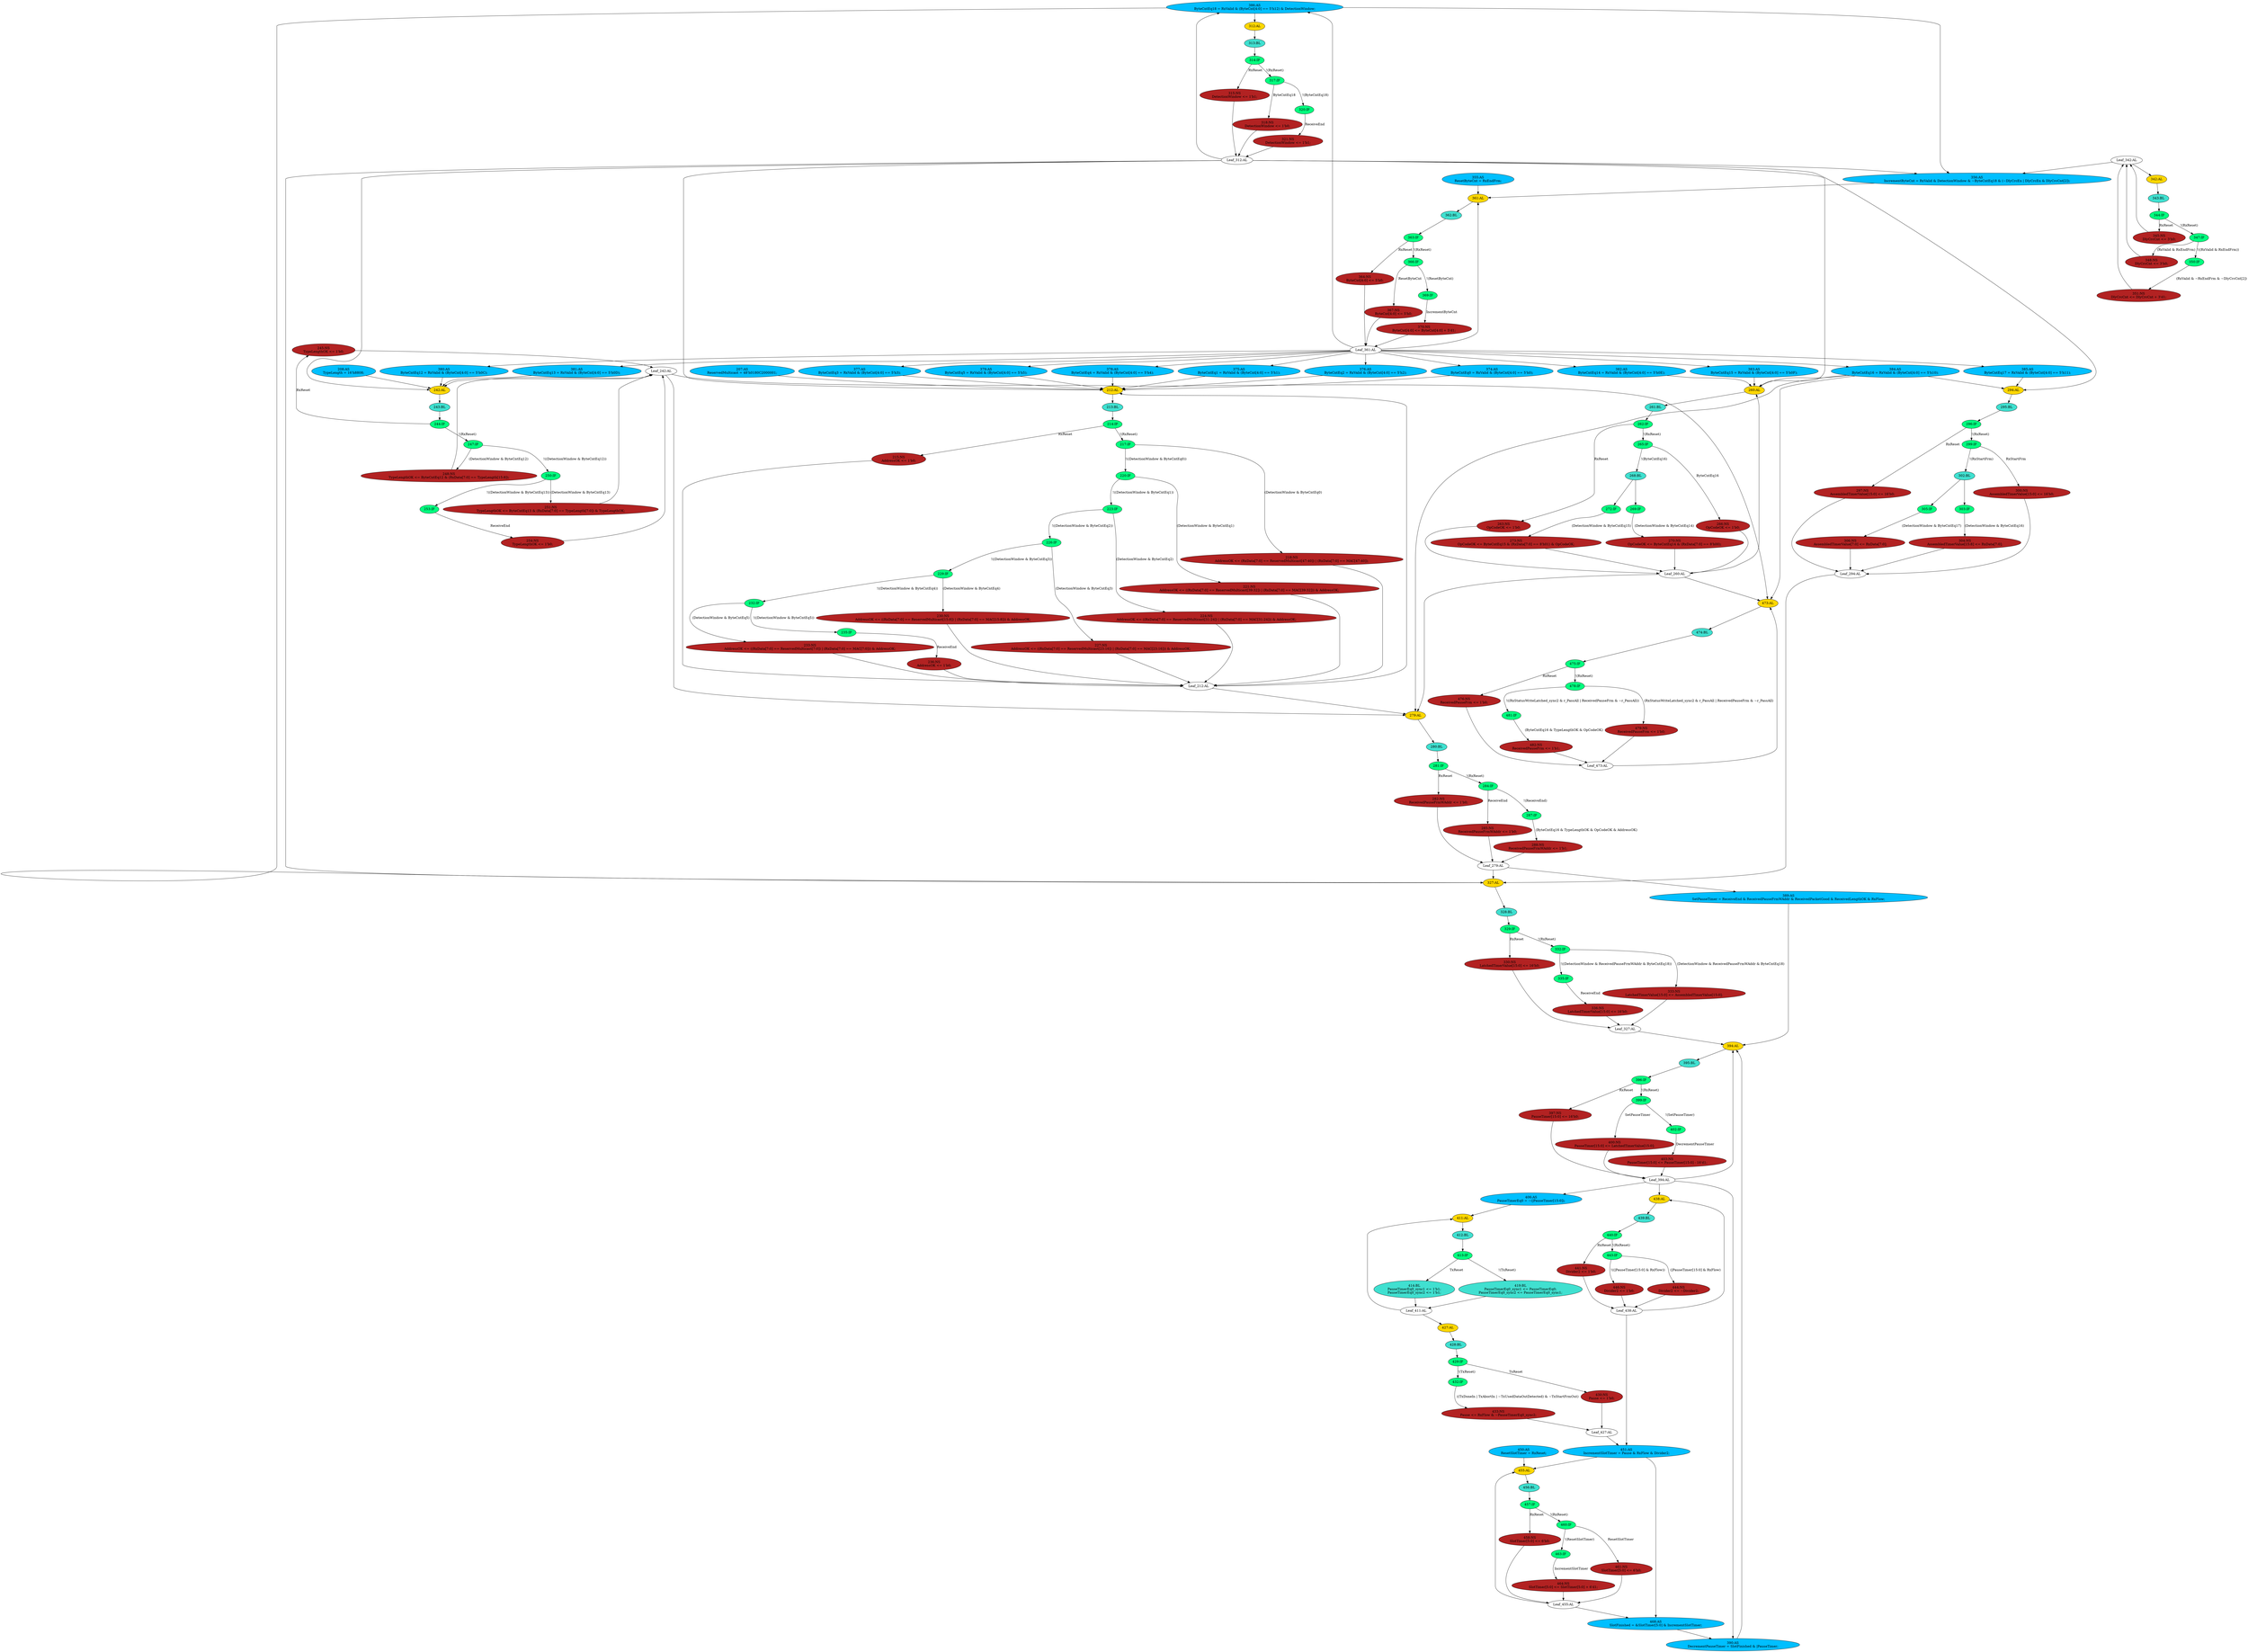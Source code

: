 strict digraph "compose( ,  )" {
	node [label="\N"];
	"245:NS"	 [ast="<pyverilog.vparser.ast.NonblockingSubstitution object at 0x7f2b849a4f50>",
		fillcolor=firebrick,
		label="245:NS
TypeLengthOK <= 1'b0;",
		statements="[<pyverilog.vparser.ast.NonblockingSubstitution object at 0x7f2b849a4f50>]",
		style=filled,
		typ=NonblockingSubstitution];
	"Leaf_242:AL"	 [def_var="['TypeLengthOK']",
		label="Leaf_242:AL"];
	"245:NS" -> "Leaf_242:AL"	 [cond="[]",
		lineno=None];
	"402:IF"	 [ast="<pyverilog.vparser.ast.IfStatement object at 0x7f2b84890c90>",
		fillcolor=springgreen,
		label="402:IF",
		statements="[]",
		style=filled,
		typ=IfStatement];
	"403:NS"	 [ast="<pyverilog.vparser.ast.NonblockingSubstitution object at 0x7f2b84890e50>",
		fillcolor=firebrick,
		label="403:NS
PauseTimer[15:0] <= PauseTimer[15:0] - 16'd1;",
		statements="[<pyverilog.vparser.ast.NonblockingSubstitution object at 0x7f2b84890e50>]",
		style=filled,
		typ=NonblockingSubstitution];
	"402:IF" -> "403:NS"	 [cond="['DecrementPauseTimer']",
		label=DecrementPauseTimer,
		lineno=402];
	"335:IF"	 [ast="<pyverilog.vparser.ast.IfStatement object at 0x7f2b84572590>",
		fillcolor=springgreen,
		label="335:IF",
		statements="[]",
		style=filled,
		typ=IfStatement];
	"336:NS"	 [ast="<pyverilog.vparser.ast.NonblockingSubstitution object at 0x7f2b84572610>",
		fillcolor=firebrick,
		label="336:NS
LatchedTimerValue[15:0] <= 16'h0;",
		statements="[<pyverilog.vparser.ast.NonblockingSubstitution object at 0x7f2b84572610>]",
		style=filled,
		typ=NonblockingSubstitution];
	"335:IF" -> "336:NS"	 [cond="['ReceiveEnd']",
		label=ReceiveEnd,
		lineno=335];
	"287:IF"	 [ast="<pyverilog.vparser.ast.IfStatement object at 0x7f2b8456ef50>",
		fillcolor=springgreen,
		label="287:IF",
		statements="[]",
		style=filled,
		typ=IfStatement];
	"288:NS"	 [ast="<pyverilog.vparser.ast.NonblockingSubstitution object at 0x7f2b84571090>",
		fillcolor=firebrick,
		label="288:NS
ReceivedPauseFrmWAddr <= 1'b1;",
		statements="[<pyverilog.vparser.ast.NonblockingSubstitution object at 0x7f2b84571090>]",
		style=filled,
		typ=NonblockingSubstitution];
	"287:IF" -> "288:NS"	 [cond="['ByteCntEq16', 'TypeLengthOK', 'OpCodeOK', 'AddressOK']",
		label="(ByteCntEq16 & TypeLengthOK & OpCodeOK & AddressOK)",
		lineno=287];
	"399:IF"	 [ast="<pyverilog.vparser.ast.IfStatement object at 0x7f2b84890990>",
		fillcolor=springgreen,
		label="399:IF",
		statements="[]",
		style=filled,
		typ=IfStatement];
	"399:IF" -> "402:IF"	 [cond="['SetPauseTimer']",
		label="!(SetPauseTimer)",
		lineno=399];
	"400:NS"	 [ast="<pyverilog.vparser.ast.NonblockingSubstitution object at 0x7f2b84890950>",
		fillcolor=firebrick,
		label="400:NS
PauseTimer[15:0] <= LatchedTimerValue[15:0];",
		statements="[<pyverilog.vparser.ast.NonblockingSubstitution object at 0x7f2b84890950>]",
		style=filled,
		typ=NonblockingSubstitution];
	"399:IF" -> "400:NS"	 [cond="['SetPauseTimer']",
		label=SetPauseTimer,
		lineno=399];
	"458:NS"	 [ast="<pyverilog.vparser.ast.NonblockingSubstitution object at 0x7f2b848823d0>",
		fillcolor=firebrick,
		label="458:NS
SlotTimer[5:0] <= 6'h0;",
		statements="[<pyverilog.vparser.ast.NonblockingSubstitution object at 0x7f2b848823d0>]",
		style=filled,
		typ=NonblockingSubstitution];
	"Leaf_455:AL"	 [def_var="['SlotTimer']",
		label="Leaf_455:AL"];
	"458:NS" -> "Leaf_455:AL"	 [cond="[]",
		lineno=None];
	"451:AS"	 [ast="<pyverilog.vparser.ast.Assign object at 0x7f2b8488ee50>",
		def_var="['IncrementSlotTimer']",
		fillcolor=deepskyblue,
		label="451:AS
IncrementSlotTimer = Pause & RxFlow & Divider2;",
		statements="[]",
		style=filled,
		typ=Assign,
		use_var="['Pause', 'RxFlow', 'Divider2']"];
	"455:AL"	 [ast="<pyverilog.vparser.ast.Always object at 0x7f2b84882190>",
		clk_sens=True,
		fillcolor=gold,
		label="455:AL",
		sens="['MRxClk', 'RxReset']",
		statements="[]",
		style=filled,
		typ=Always,
		use_var="['RxReset', 'IncrementSlotTimer', 'SlotTimer', 'ResetSlotTimer']"];
	"451:AS" -> "455:AL";
	"468:AS"	 [ast="<pyverilog.vparser.ast.Assign object at 0x7f2b84882c50>",
		def_var="['SlotFinished']",
		fillcolor=deepskyblue,
		label="468:AS
SlotFinished = &SlotTimer[5:0] & IncrementSlotTimer;",
		statements="[]",
		style=filled,
		typ=Assign,
		use_var="['SlotTimer', 'IncrementSlotTimer']"];
	"451:AS" -> "468:AS";
	"432:IF"	 [ast="<pyverilog.vparser.ast.IfStatement object at 0x7f2b8488e0d0>",
		fillcolor=springgreen,
		label="432:IF",
		statements="[]",
		style=filled,
		typ=IfStatement];
	"433:NS"	 [ast="<pyverilog.vparser.ast.NonblockingSubstitution object at 0x7f2b8488e350>",
		fillcolor=firebrick,
		label="433:NS
Pause <= RxFlow & ~PauseTimerEq0_sync2;",
		statements="[<pyverilog.vparser.ast.NonblockingSubstitution object at 0x7f2b8488e350>]",
		style=filled,
		typ=NonblockingSubstitution];
	"432:IF" -> "433:NS"	 [cond="['TxDoneIn', 'TxAbortIn', 'TxUsedDataOutDetected', 'TxStartFrmOut']",
		label="((TxDoneIn | TxAbortIn | ~TxUsedDataOutDetected) & ~TxStartFrmOut)",
		lineno=432];
	"374:AS"	 [ast="<pyverilog.vparser.ast.Assign object at 0x7f2b8458d410>",
		def_var="['ByteCntEq0']",
		fillcolor=deepskyblue,
		label="374:AS
ByteCntEq0 = RxValid & (ByteCnt[4:0] == 5'h0);",
		statements="[]",
		style=filled,
		typ=Assign,
		use_var="['RxValid', 'ByteCnt']"];
	"212:AL"	 [ast="<pyverilog.vparser.ast.Always object at 0x7f2b845c72d0>",
		clk_sens=True,
		fillcolor=gold,
		label="212:AL",
		sens="['MRxClk', 'RxReset']",
		statements="[]",
		style=filled,
		typ=Always,
		use_var="['ReservedMulticast', 'ReceiveEnd', 'RxData', 'MAC', 'RxReset', 'ByteCntEq3', 'ByteCntEq5', 'ByteCntEq4', 'ByteCntEq2', 'ByteCntEq1', '\
ByteCntEq0', 'DetectionWindow', 'AddressOK']"];
	"374:AS" -> "212:AL";
	"456:BL"	 [ast="<pyverilog.vparser.ast.Block object at 0x7f2b848821d0>",
		fillcolor=turquoise,
		label="456:BL",
		statements="[]",
		style=filled,
		typ=Block];
	"455:AL" -> "456:BL"	 [cond="[]",
		lineno=None];
	"285:NS"	 [ast="<pyverilog.vparser.ast.NonblockingSubstitution object at 0x7f2b8456ebd0>",
		fillcolor=firebrick,
		label="285:NS
ReceivedPauseFrmWAddr <= 1'b0;",
		statements="[<pyverilog.vparser.ast.NonblockingSubstitution object at 0x7f2b8456ebd0>]",
		style=filled,
		typ=NonblockingSubstitution];
	"Leaf_279:AL"	 [def_var="['ReceivedPauseFrmWAddr']",
		label="Leaf_279:AL"];
	"285:NS" -> "Leaf_279:AL"	 [cond="[]",
		lineno=None];
	"439:BL"	 [ast="<pyverilog.vparser.ast.Block object at 0x7f2b8488e510>",
		fillcolor=turquoise,
		label="439:BL",
		statements="[]",
		style=filled,
		typ=Block];
	"440:IF"	 [ast="<pyverilog.vparser.ast.IfStatement object at 0x7f2b8488e690>",
		fillcolor=springgreen,
		label="440:IF",
		statements="[]",
		style=filled,
		typ=IfStatement];
	"439:BL" -> "440:IF"	 [cond="[]",
		lineno=None];
	"Leaf_361:AL"	 [def_var="['ByteCnt']",
		label="Leaf_361:AL"];
	"Leaf_361:AL" -> "374:AS";
	"379:AS"	 [ast="<pyverilog.vparser.ast.Assign object at 0x7f2b84874350>",
		def_var="['ByteCntEq5']",
		fillcolor=deepskyblue,
		label="379:AS
ByteCntEq5 = RxValid & (ByteCnt[4:0] == 5'h5);",
		statements="[]",
		style=filled,
		typ=Assign,
		use_var="['RxValid', 'ByteCnt']"];
	"Leaf_361:AL" -> "379:AS";
	"386:AS"	 [ast="<pyverilog.vparser.ast.Assign object at 0x7f2b84886890>",
		def_var="['ByteCntEq18']",
		fillcolor=deepskyblue,
		label="386:AS
ByteCntEq18 = RxValid & (ByteCnt[4:0] == 5'h12) & DetectionWindow;",
		statements="[]",
		style=filled,
		typ=Assign,
		use_var="['RxValid', 'ByteCnt', 'DetectionWindow']"];
	"Leaf_361:AL" -> "386:AS";
	"378:AS"	 [ast="<pyverilog.vparser.ast.Assign object at 0x7f2b84874050>",
		def_var="['ByteCntEq4']",
		fillcolor=deepskyblue,
		label="378:AS
ByteCntEq4 = RxValid & (ByteCnt[4:0] == 5'h4);",
		statements="[]",
		style=filled,
		typ=Assign,
		use_var="['RxValid', 'ByteCnt']"];
	"Leaf_361:AL" -> "378:AS";
	"385:AS"	 [ast="<pyverilog.vparser.ast.Assign object at 0x7f2b84886590>",
		def_var="['ByteCntEq17']",
		fillcolor=deepskyblue,
		label="385:AS
ByteCntEq17 = RxValid & (ByteCnt[4:0] == 5'h11);",
		statements="[]",
		style=filled,
		typ=Assign,
		use_var="['RxValid', 'ByteCnt']"];
	"Leaf_361:AL" -> "385:AS";
	"380:AS"	 [ast="<pyverilog.vparser.ast.Assign object at 0x7f2b84874650>",
		def_var="['ByteCntEq12']",
		fillcolor=deepskyblue,
		label="380:AS
ByteCntEq12 = RxValid & (ByteCnt[4:0] == 5'h0C);",
		statements="[]",
		style=filled,
		typ=Assign,
		use_var="['RxValid', 'ByteCnt']"];
	"Leaf_361:AL" -> "380:AS";
	"375:AS"	 [ast="<pyverilog.vparser.ast.Assign object at 0x7f2b8458d710>",
		def_var="['ByteCntEq1']",
		fillcolor=deepskyblue,
		label="375:AS
ByteCntEq1 = RxValid & (ByteCnt[4:0] == 5'h1);",
		statements="[]",
		style=filled,
		typ=Assign,
		use_var="['RxValid', 'ByteCnt']"];
	"Leaf_361:AL" -> "375:AS";
	"381:AS"	 [ast="<pyverilog.vparser.ast.Assign object at 0x7f2b84874950>",
		def_var="['ByteCntEq13']",
		fillcolor=deepskyblue,
		label="381:AS
ByteCntEq13 = RxValid & (ByteCnt[4:0] == 5'h0D);",
		statements="[]",
		style=filled,
		typ=Assign,
		use_var="['RxValid', 'ByteCnt']"];
	"Leaf_361:AL" -> "381:AS";
	"376:AS"	 [ast="<pyverilog.vparser.ast.Assign object at 0x7f2b8458da10>",
		def_var="['ByteCntEq2']",
		fillcolor=deepskyblue,
		label="376:AS
ByteCntEq2 = RxValid & (ByteCnt[4:0] == 5'h2);",
		statements="[]",
		style=filled,
		typ=Assign,
		use_var="['RxValid', 'ByteCnt']"];
	"Leaf_361:AL" -> "376:AS";
	"382:AS"	 [ast="<pyverilog.vparser.ast.Assign object at 0x7f2b84874c50>",
		def_var="['ByteCntEq14']",
		fillcolor=deepskyblue,
		label="382:AS
ByteCntEq14 = RxValid & (ByteCnt[4:0] == 5'h0E);",
		statements="[]",
		style=filled,
		typ=Assign,
		use_var="['RxValid', 'ByteCnt']"];
	"Leaf_361:AL" -> "382:AS";
	"384:AS"	 [ast="<pyverilog.vparser.ast.Assign object at 0x7f2b84886290>",
		def_var="['ByteCntEq16']",
		fillcolor=deepskyblue,
		label="384:AS
ByteCntEq16 = RxValid & (ByteCnt[4:0] == 5'h10);",
		statements="[]",
		style=filled,
		typ=Assign,
		use_var="['RxValid', 'ByteCnt']"];
	"Leaf_361:AL" -> "384:AS";
	"377:AS"	 [ast="<pyverilog.vparser.ast.Assign object at 0x7f2b8458dd10>",
		def_var="['ByteCntEq3']",
		fillcolor=deepskyblue,
		label="377:AS
ByteCntEq3 = RxValid & (ByteCnt[4:0] == 5'h3);",
		statements="[]",
		style=filled,
		typ=Assign,
		use_var="['RxValid', 'ByteCnt']"];
	"Leaf_361:AL" -> "377:AS";
	"383:AS"	 [ast="<pyverilog.vparser.ast.Assign object at 0x7f2b84874f50>",
		def_var="['ByteCntEq15']",
		fillcolor=deepskyblue,
		label="383:AS
ByteCntEq15 = RxValid & (ByteCnt[4:0] == 5'h0F);",
		statements="[]",
		style=filled,
		typ=Assign,
		use_var="['RxValid', 'ByteCnt']"];
	"Leaf_361:AL" -> "383:AS";
	"361:AL"	 [ast="<pyverilog.vparser.ast.Always object at 0x7f2b84591810>",
		clk_sens=True,
		fillcolor=gold,
		label="361:AL",
		sens="['MRxClk', 'RxReset']",
		statements="[]",
		style=filled,
		typ=Always,
		use_var="['RxReset', 'ByteCnt', 'IncrementByteCnt', 'ResetByteCnt']"];
	"Leaf_361:AL" -> "361:AL";
	"347:IF"	 [ast="<pyverilog.vparser.ast.IfStatement object at 0x7f2b84572b90>",
		fillcolor=springgreen,
		label="347:IF",
		statements="[]",
		style=filled,
		typ=IfStatement];
	"350:IF"	 [ast="<pyverilog.vparser.ast.IfStatement object at 0x7f2b84572e90>",
		fillcolor=springgreen,
		label="350:IF",
		statements="[]",
		style=filled,
		typ=IfStatement];
	"347:IF" -> "350:IF"	 [cond="['RxValid', 'RxEndFrm']",
		label="!((RxValid & RxEndFrm))",
		lineno=347];
	"348:NS"	 [ast="<pyverilog.vparser.ast.NonblockingSubstitution object at 0x7f2b84572b50>",
		fillcolor=firebrick,
		label="348:NS
DlyCrcCnt <= 3'h0;",
		statements="[<pyverilog.vparser.ast.NonblockingSubstitution object at 0x7f2b84572b50>]",
		style=filled,
		typ=NonblockingSubstitution];
	"347:IF" -> "348:NS"	 [cond="['RxValid', 'RxEndFrm']",
		label="(RxValid & RxEndFrm)",
		lineno=347];
	"473:AL"	 [ast="<pyverilog.vparser.ast.Always object at 0x7f2b8488c050>",
		clk_sens=True,
		fillcolor=gold,
		label="473:AL",
		sens="['MRxClk', 'RxReset']",
		statements="[]",
		style=filled,
		typ=Always,
		use_var="['r_PassAll', 'RxStatusWriteLatched_sync2', 'ReceivedPauseFrm', 'OpCodeOK', 'TypeLengthOK', 'RxReset', 'ByteCntEq16']"];
	"Leaf_242:AL" -> "473:AL";
	"242:AL"	 [ast="<pyverilog.vparser.ast.Always object at 0x7f2b849a26d0>",
		clk_sens=True,
		fillcolor=gold,
		label="242:AL",
		sens="['MRxClk', 'RxReset']",
		statements="[]",
		style=filled,
		typ=Always,
		use_var="['TypeLength', 'ReceiveEnd', 'RxReset', 'TypeLengthOK', 'RxData', 'ByteCntEq13', 'ByteCntEq12', 'DetectionWindow']"];
	"Leaf_242:AL" -> "242:AL";
	"279:AL"	 [ast="<pyverilog.vparser.ast.Always object at 0x7f2b8456e750>",
		clk_sens=True,
		fillcolor=gold,
		label="279:AL",
		sens="['MRxClk', 'RxReset']",
		statements="[]",
		style=filled,
		typ=Always,
		use_var="['OpCodeOK', 'ReceiveEnd', 'TypeLengthOK', 'RxReset', 'ByteCntEq16', 'AddressOK']"];
	"Leaf_242:AL" -> "279:AL";
	"444:NS"	 [ast="<pyverilog.vparser.ast.NonblockingSubstitution object at 0x7f2b8488ea90>",
		fillcolor=firebrick,
		label="444:NS
Divider2 <= ~Divider2;",
		statements="[<pyverilog.vparser.ast.NonblockingSubstitution object at 0x7f2b8488ea90>]",
		style=filled,
		typ=NonblockingSubstitution];
	"Leaf_438:AL"	 [def_var="['Divider2']",
		label="Leaf_438:AL"];
	"444:NS" -> "Leaf_438:AL"	 [cond="[]",
		lineno=None];
	"481:IF"	 [ast="<pyverilog.vparser.ast.IfStatement object at 0x7f2b8488ca10>",
		fillcolor=springgreen,
		label="481:IF",
		statements="[]",
		style=filled,
		typ=IfStatement];
	"482:NS"	 [ast="<pyverilog.vparser.ast.NonblockingSubstitution object at 0x7f2b8488cb10>",
		fillcolor=firebrick,
		label="482:NS
ReceivedPauseFrm <= 1'b1;",
		statements="[<pyverilog.vparser.ast.NonblockingSubstitution object at 0x7f2b8488cb10>]",
		style=filled,
		typ=NonblockingSubstitution];
	"481:IF" -> "482:NS"	 [cond="['ByteCntEq16', 'TypeLengthOK', 'OpCodeOK']",
		label="(ByteCntEq16 & TypeLengthOK & OpCodeOK)",
		lineno=481];
	"Leaf_394:AL"	 [def_var="['PauseTimer']",
		label="Leaf_394:AL"];
	"403:NS" -> "Leaf_394:AL"	 [cond="[]",
		lineno=None];
	"213:BL"	 [ast="<pyverilog.vparser.ast.Block object at 0x7f2b845c7310>",
		fillcolor=turquoise,
		label="213:BL",
		statements="[]",
		style=filled,
		typ=Block];
	"212:AL" -> "213:BL"	 [cond="[]",
		lineno=None];
	"235:IF"	 [ast="<pyverilog.vparser.ast.IfStatement object at 0x7f2b849a88d0>",
		fillcolor=springgreen,
		label="235:IF",
		statements="[]",
		style=filled,
		typ=IfStatement];
	"236:NS"	 [ast="<pyverilog.vparser.ast.NonblockingSubstitution object at 0x7f2b849a8a10>",
		fillcolor=firebrick,
		label="236:NS
AddressOK <= 1'b0;",
		statements="[<pyverilog.vparser.ast.NonblockingSubstitution object at 0x7f2b849a8a10>]",
		style=filled,
		typ=NonblockingSubstitution];
	"235:IF" -> "236:NS"	 [cond="['ReceiveEnd']",
		label=ReceiveEnd,
		lineno=235];
	"Leaf_212:AL"	 [def_var="['AddressOK']",
		label="Leaf_212:AL"];
	"236:NS" -> "Leaf_212:AL"	 [cond="[]",
		lineno=None];
	"272:IF"	 [ast="<pyverilog.vparser.ast.IfStatement object at 0x7f2b8456e310>",
		fillcolor=springgreen,
		label="272:IF",
		statements="[]",
		style=filled,
		typ=IfStatement];
	"273:NS"	 [ast="<pyverilog.vparser.ast.NonblockingSubstitution object at 0x7f2b8456e610>",
		fillcolor=firebrick,
		label="273:NS
OpCodeOK <= ByteCntEq15 & (RxData[7:0] == 8'h01) & OpCodeOK;",
		statements="[<pyverilog.vparser.ast.NonblockingSubstitution object at 0x7f2b8456e610>]",
		style=filled,
		typ=NonblockingSubstitution];
	"272:IF" -> "273:NS"	 [cond="['DetectionWindow', 'ByteCntEq15']",
		label="(DetectionWindow & ByteCntEq15)",
		lineno=272];
	"474:BL"	 [ast="<pyverilog.vparser.ast.Block object at 0x7f2b84882fd0>",
		fillcolor=turquoise,
		label="474:BL",
		statements="[]",
		style=filled,
		typ=Block];
	"475:IF"	 [ast="<pyverilog.vparser.ast.IfStatement object at 0x7f2b8488c250>",
		fillcolor=springgreen,
		label="475:IF",
		statements="[]",
		style=filled,
		typ=IfStatement];
	"474:BL" -> "475:IF"	 [cond="[]",
		lineno=None];
	"208:AS"	 [ast="<pyverilog.vparser.ast.Assign object at 0x7f2b845c7090>",
		def_var="['TypeLength']",
		fillcolor=deepskyblue,
		label="208:AS
TypeLength = 16'h8808;",
		statements="[]",
		style=filled,
		typ=Assign,
		use_var="[]"];
	"208:AS" -> "242:AL";
	"233:NS"	 [ast="<pyverilog.vparser.ast.NonblockingSubstitution object at 0x7f2b849a8790>",
		fillcolor=firebrick,
		label="233:NS
AddressOK <= ((RxData[7:0] == ReservedMulticast[7:0]) | (RxData[7:0] == MAC[7:0])) & AddressOK;",
		statements="[<pyverilog.vparser.ast.NonblockingSubstitution object at 0x7f2b849a8790>]",
		style=filled,
		typ=NonblockingSubstitution];
	"233:NS" -> "Leaf_212:AL"	 [cond="[]",
		lineno=None];
	"463:IF"	 [ast="<pyverilog.vparser.ast.IfStatement object at 0x7f2b84882a50>",
		fillcolor=springgreen,
		label="463:IF",
		statements="[]",
		style=filled,
		typ=IfStatement];
	"464:NS"	 [ast="<pyverilog.vparser.ast.NonblockingSubstitution object at 0x7f2b84882c10>",
		fillcolor=firebrick,
		label="464:NS
SlotTimer[5:0] <= SlotTimer[5:0] + 6'd1;",
		statements="[<pyverilog.vparser.ast.NonblockingSubstitution object at 0x7f2b84882c10>]",
		style=filled,
		typ=NonblockingSubstitution];
	"463:IF" -> "464:NS"	 [cond="['IncrementSlotTimer']",
		label=IncrementSlotTimer,
		lineno=463];
	"Leaf_455:AL" -> "455:AL";
	"Leaf_455:AL" -> "468:AS";
	"224:NS"	 [ast="<pyverilog.vparser.ast.NonblockingSubstitution object at 0x7f2b849a2d90>",
		fillcolor=firebrick,
		label="224:NS
AddressOK <= ((RxData[7:0] == ReservedMulticast[31:24]) | (RxData[7:0] == MAC[31:24])) & AddressOK;",
		statements="[<pyverilog.vparser.ast.NonblockingSubstitution object at 0x7f2b849a2d90>]",
		style=filled,
		typ=NonblockingSubstitution];
	"224:NS" -> "Leaf_212:AL"	 [cond="[]",
		lineno=None];
	"248:NS"	 [ast="<pyverilog.vparser.ast.NonblockingSubstitution object at 0x7f2b849a8f10>",
		fillcolor=firebrick,
		label="248:NS
TypeLengthOK <= ByteCntEq12 & (RxData[7:0] == TypeLength[15:8]);",
		statements="[<pyverilog.vparser.ast.NonblockingSubstitution object at 0x7f2b849a8f10>]",
		style=filled,
		typ=NonblockingSubstitution];
	"248:NS" -> "Leaf_242:AL"	 [cond="[]",
		lineno=None];
	"450:AS"	 [ast="<pyverilog.vparser.ast.Assign object at 0x7f2b8488ebd0>",
		def_var="['ResetSlotTimer']",
		fillcolor=deepskyblue,
		label="450:AS
ResetSlotTimer = RxReset;",
		statements="[]",
		style=filled,
		typ=Assign,
		use_var="['RxReset']"];
	"450:AS" -> "455:AL";
	"214:IF"	 [ast="<pyverilog.vparser.ast.IfStatement object at 0x7f2b845c7490>",
		fillcolor=springgreen,
		label="214:IF",
		statements="[]",
		style=filled,
		typ=IfStatement];
	"215:NS"	 [ast="<pyverilog.vparser.ast.NonblockingSubstitution object at 0x7f2b845c7450>",
		fillcolor=firebrick,
		label="215:NS
AddressOK <= 1'b0;",
		statements="[<pyverilog.vparser.ast.NonblockingSubstitution object at 0x7f2b845c7450>]",
		style=filled,
		typ=NonblockingSubstitution];
	"214:IF" -> "215:NS"	 [cond="['RxReset']",
		label=RxReset,
		lineno=214];
	"217:IF"	 [ast="<pyverilog.vparser.ast.IfStatement object at 0x7f2b845c7c50>",
		fillcolor=springgreen,
		label="217:IF",
		statements="[]",
		style=filled,
		typ=IfStatement];
	"214:IF" -> "217:IF"	 [cond="['RxReset']",
		label="!(RxReset)",
		lineno=214];
	"265:IF"	 [ast="<pyverilog.vparser.ast.IfStatement object at 0x7f2b84553c90>",
		fillcolor=springgreen,
		label="265:IF",
		statements="[]",
		style=filled,
		typ=IfStatement];
	"266:NS"	 [ast="<pyverilog.vparser.ast.NonblockingSubstitution object at 0x7f2b84553c50>",
		fillcolor=firebrick,
		label="266:NS
OpCodeOK <= 1'b0;",
		statements="[<pyverilog.vparser.ast.NonblockingSubstitution object at 0x7f2b84553c50>]",
		style=filled,
		typ=NonblockingSubstitution];
	"265:IF" -> "266:NS"	 [cond="['ByteCntEq16']",
		label=ByteCntEq16,
		lineno=265];
	"268:BL"	 [ast="<pyverilog.vparser.ast.Block object at 0x7f2b84553c10>",
		fillcolor=turquoise,
		label="268:BL",
		statements="[]",
		style=filled,
		typ=Block];
	"265:IF" -> "268:BL"	 [cond="['ByteCntEq16']",
		label="!(ByteCntEq16)",
		lineno=265];
	"232:IF"	 [ast="<pyverilog.vparser.ast.IfStatement object at 0x7f2b849a8510>",
		fillcolor=springgreen,
		label="232:IF",
		statements="[]",
		style=filled,
		typ=IfStatement];
	"232:IF" -> "235:IF"	 [cond="['DetectionWindow', 'ByteCntEq5']",
		label="!((DetectionWindow & ByteCntEq5))",
		lineno=232];
	"232:IF" -> "233:NS"	 [cond="['DetectionWindow', 'ByteCntEq5']",
		label="(DetectionWindow & ByteCntEq5)",
		lineno=232];
	"379:AS" -> "212:AL";
	"351:NS"	 [ast="<pyverilog.vparser.ast.NonblockingSubstitution object at 0x7f2b84591090>",
		fillcolor=firebrick,
		label="351:NS
DlyCrcCnt <= DlyCrcCnt + 3'd1;",
		statements="[<pyverilog.vparser.ast.NonblockingSubstitution object at 0x7f2b84591090>]",
		style=filled,
		typ=NonblockingSubstitution];
	"350:IF" -> "351:NS"	 [cond="['RxValid', 'RxEndFrm', 'DlyCrcCnt']",
		label="(RxValid & ~RxEndFrm & ~DlyCrcCnt[2])",
		lineno=350];
	"215:NS" -> "Leaf_212:AL"	 [cond="[]",
		lineno=None];
	"366:IF"	 [ast="<pyverilog.vparser.ast.IfStatement object at 0x7f2b84591e10>",
		fillcolor=springgreen,
		label="366:IF",
		statements="[]",
		style=filled,
		typ=IfStatement];
	"369:IF"	 [ast="<pyverilog.vparser.ast.IfStatement object at 0x7f2b8458d110>",
		fillcolor=springgreen,
		label="369:IF",
		statements="[]",
		style=filled,
		typ=IfStatement];
	"366:IF" -> "369:IF"	 [cond="['ResetByteCnt']",
		label="!(ResetByteCnt)",
		lineno=366];
	"367:NS"	 [ast="<pyverilog.vparser.ast.NonblockingSubstitution object at 0x7f2b84591dd0>",
		fillcolor=firebrick,
		label="367:NS
ByteCnt[4:0] <= 5'h0;",
		statements="[<pyverilog.vparser.ast.NonblockingSubstitution object at 0x7f2b84591dd0>]",
		style=filled,
		typ=NonblockingSubstitution];
	"366:IF" -> "367:NS"	 [cond="['ResetByteCnt']",
		label=ResetByteCnt,
		lineno=366];
	"Leaf_411:AL"	 [def_var="['PauseTimerEq0_sync1', 'PauseTimerEq0_sync2']",
		label="Leaf_411:AL"];
	"411:AL"	 [ast="<pyverilog.vparser.ast.Always object at 0x7f2b84888210>",
		clk_sens=False,
		fillcolor=gold,
		label="411:AL",
		sens="['MTxClk', 'TxReset']",
		statements="[]",
		style=filled,
		typ=Always,
		use_var="['PauseTimerEq0', 'PauseTimerEq0_sync1', 'TxReset']"];
	"Leaf_411:AL" -> "411:AL";
	"427:AL"	 [ast="<pyverilog.vparser.ast.Always object at 0x7f2b84888b90>",
		clk_sens=False,
		fillcolor=gold,
		label="427:AL",
		sens="['MTxClk', 'TxReset']",
		statements="[]",
		style=filled,
		typ=Always,
		use_var="['TxStartFrmOut', 'TxDoneIn', 'TxAbortIn', 'TxUsedDataOutDetected', 'RxFlow', 'TxReset', 'PauseTimerEq0_sync2']"];
	"Leaf_411:AL" -> "427:AL";
	"312:AL"	 [ast="<pyverilog.vparser.ast.Always object at 0x7f2b845661d0>",
		clk_sens=True,
		fillcolor=gold,
		label="312:AL",
		sens="['MRxClk', 'RxReset']",
		statements="[]",
		style=filled,
		typ=Always,
		use_var="['RxReset', 'ByteCntEq18', 'ReceiveEnd']"];
	"386:AS" -> "312:AL";
	"327:AL"	 [ast="<pyverilog.vparser.ast.Always object at 0x7f2b845669d0>",
		clk_sens=True,
		fillcolor=gold,
		label="327:AL",
		sens="['MRxClk', 'RxReset']",
		statements="[]",
		style=filled,
		typ=Always,
		use_var="['ReceiveEnd', 'ByteCntEq18', 'AssembledTimerValue', 'RxReset', 'ReceivedPauseFrmWAddr', 'DetectionWindow']"];
	"386:AS" -> "327:AL";
	"356:AS"	 [ast="<pyverilog.vparser.ast.Assign object at 0x7f2b84591550>",
		def_var="['IncrementByteCnt']",
		fillcolor=deepskyblue,
		label="356:AS
IncrementByteCnt = RxValid & DetectionWindow & ~ByteCntEq18 & (~DlyCrcEn | DlyCrcEn & DlyCrcCnt[2]);",
		statements="[]",
		style=filled,
		typ=Assign,
		use_var="['RxValid', 'DetectionWindow', 'ByteCntEq18', 'DlyCrcEn', 'DlyCrcEn', 'DlyCrcCnt']"];
	"386:AS" -> "356:AS";
	"263:NS"	 [ast="<pyverilog.vparser.ast.NonblockingSubstitution object at 0x7f2b845539d0>",
		fillcolor=firebrick,
		label="263:NS
OpCodeOK <= 1'b0;",
		statements="[<pyverilog.vparser.ast.NonblockingSubstitution object at 0x7f2b845539d0>]",
		style=filled,
		typ=NonblockingSubstitution];
	"Leaf_260:AL"	 [def_var="['OpCodeOK']",
		label="Leaf_260:AL"];
	"263:NS" -> "Leaf_260:AL"	 [cond="[]",
		lineno=None];
	"244:IF"	 [ast="<pyverilog.vparser.ast.IfStatement object at 0x7f2b849a4f10>",
		fillcolor=springgreen,
		label="244:IF",
		statements="[]",
		style=filled,
		typ=IfStatement];
	"244:IF" -> "245:NS"	 [cond="['RxReset']",
		label=RxReset,
		lineno=244];
	"247:IF"	 [ast="<pyverilog.vparser.ast.IfStatement object at 0x7f2b849a8dd0>",
		fillcolor=springgreen,
		label="247:IF",
		statements="[]",
		style=filled,
		typ=IfStatement];
	"244:IF" -> "247:IF"	 [cond="['RxReset']",
		label="!(RxReset)",
		lineno=244];
	"300:NS"	 [ast="<pyverilog.vparser.ast.NonblockingSubstitution object at 0x7f2b84571750>",
		fillcolor=firebrick,
		label="300:NS
AssembledTimerValue[15:0] <= 16'h0;",
		statements="[<pyverilog.vparser.ast.NonblockingSubstitution object at 0x7f2b84571750>]",
		style=filled,
		typ=NonblockingSubstitution];
	"Leaf_294:AL"	 [def_var="['AssembledTimerValue']",
		label="Leaf_294:AL"];
	"300:NS" -> "Leaf_294:AL"	 [cond="[]",
		lineno=None];
	"345:NS"	 [ast="<pyverilog.vparser.ast.NonblockingSubstitution object at 0x7f2b84572850>",
		fillcolor=firebrick,
		label="345:NS
DlyCrcCnt <= 3'h0;",
		statements="[<pyverilog.vparser.ast.NonblockingSubstitution object at 0x7f2b84572850>]",
		style=filled,
		typ=NonblockingSubstitution];
	"Leaf_342:AL"	 [def_var="['DlyCrcCnt']",
		label="Leaf_342:AL"];
	"345:NS" -> "Leaf_342:AL"	 [cond="[]",
		lineno=None];
	"397:NS"	 [ast="<pyverilog.vparser.ast.NonblockingSubstitution object at 0x7f2b84890510>",
		fillcolor=firebrick,
		label="397:NS
PauseTimer[15:0] <= 16'h0;",
		statements="[<pyverilog.vparser.ast.NonblockingSubstitution object at 0x7f2b84890510>]",
		style=filled,
		typ=NonblockingSubstitution];
	"397:NS" -> "Leaf_394:AL"	 [cond="[]",
		lineno=None];
	"313:BL"	 [ast="<pyverilog.vparser.ast.Block object at 0x7f2b84566210>",
		fillcolor=turquoise,
		label="313:BL",
		statements="[]",
		style=filled,
		typ=Block];
	"312:AL" -> "313:BL"	 [cond="[]",
		lineno=None];
	"207:AS"	 [ast="<pyverilog.vparser.ast.Assign object at 0x7f2b845c9f10>",
		def_var="['ReservedMulticast']",
		fillcolor=deepskyblue,
		label="207:AS
ReservedMulticast = 48'h0180C2000001;",
		statements="[]",
		style=filled,
		typ=Assign,
		use_var="[]"];
	"207:AS" -> "212:AL";
	"328:BL"	 [ast="<pyverilog.vparser.ast.Block object at 0x7f2b84566a10>",
		fillcolor=turquoise,
		label="328:BL",
		statements="[]",
		style=filled,
		typ=Block];
	"327:AL" -> "328:BL"	 [cond="[]",
		lineno=None];
	"378:AS" -> "212:AL";
	"476:NS"	 [ast="<pyverilog.vparser.ast.NonblockingSubstitution object at 0x7f2b8488c210>",
		fillcolor=firebrick,
		label="476:NS
ReceivedPauseFrm <= 1'b0;",
		statements="[<pyverilog.vparser.ast.NonblockingSubstitution object at 0x7f2b8488c210>]",
		style=filled,
		typ=NonblockingSubstitution];
	"475:IF" -> "476:NS"	 [cond="['RxReset']",
		label=RxReset,
		lineno=475];
	"478:IF"	 [ast="<pyverilog.vparser.ast.IfStatement object at 0x7f2b8488c750>",
		fillcolor=springgreen,
		label="478:IF",
		statements="[]",
		style=filled,
		typ=IfStatement];
	"475:IF" -> "478:IF"	 [cond="['RxReset']",
		label="!(RxReset)",
		lineno=475];
	"297:NS"	 [ast="<pyverilog.vparser.ast.NonblockingSubstitution object at 0x7f2b845713d0>",
		fillcolor=firebrick,
		label="297:NS
AssembledTimerValue[15:0] <= 16'h0;",
		statements="[<pyverilog.vparser.ast.NonblockingSubstitution object at 0x7f2b845713d0>]",
		style=filled,
		typ=NonblockingSubstitution];
	"297:NS" -> "Leaf_294:AL"	 [cond="[]",
		lineno=None];
	"Leaf_327:AL"	 [def_var="['LatchedTimerValue']",
		label="Leaf_327:AL"];
	"336:NS" -> "Leaf_327:AL"	 [cond="[]",
		lineno=None];
	"294:AL"	 [ast="<pyverilog.vparser.ast.Always object at 0x7f2b84571150>",
		clk_sens=True,
		fillcolor=gold,
		label="294:AL",
		sens="['MRxClk', 'RxReset']",
		statements="[]",
		style=filled,
		typ=Always,
		use_var="['RxStartFrm', 'RxData', 'DetectionWindow', 'RxReset', 'ByteCntEq17', 'ByteCntEq16']"];
	"385:AS" -> "294:AL";
	"280:BL"	 [ast="<pyverilog.vparser.ast.Block object at 0x7f2b8456e790>",
		fillcolor=turquoise,
		label="280:BL",
		statements="[]",
		style=filled,
		typ=Block];
	"281:IF"	 [ast="<pyverilog.vparser.ast.IfStatement object at 0x7f2b8456e950>",
		fillcolor=springgreen,
		label="281:IF",
		statements="[]",
		style=filled,
		typ=IfStatement];
	"280:BL" -> "281:IF"	 [cond="[]",
		lineno=None];
	"370:NS"	 [ast="<pyverilog.vparser.ast.NonblockingSubstitution object at 0x7f2b8458d2d0>",
		fillcolor=firebrick,
		label="370:NS
ByteCnt[4:0] <= ByteCnt[4:0] + 5'd1;",
		statements="[<pyverilog.vparser.ast.NonblockingSubstitution object at 0x7f2b8458d2d0>]",
		style=filled,
		typ=NonblockingSubstitution];
	"369:IF" -> "370:NS"	 [cond="['IncrementByteCnt']",
		label=IncrementByteCnt,
		lineno=369];
	"Leaf_473:AL"	 [def_var="['ReceivedPauseFrm']",
		label="Leaf_473:AL"];
	"Leaf_473:AL" -> "473:AL";
	"351:NS" -> "Leaf_342:AL"	 [cond="[]",
		lineno=None];
	"Leaf_260:AL" -> "473:AL";
	"260:AL"	 [ast="<pyverilog.vparser.ast.Always object at 0x7f2b84553690>",
		clk_sens=True,
		fillcolor=gold,
		label="260:AL",
		sens="['MRxClk', 'RxReset']",
		statements="[]",
		style=filled,
		typ=Always,
		use_var="['OpCodeOK', 'RxReset', 'RxData', 'ByteCntEq15', 'ByteCntEq14', 'DetectionWindow', 'ByteCntEq16']"];
	"Leaf_260:AL" -> "260:AL";
	"Leaf_260:AL" -> "279:AL";
	"253:IF"	 [ast="<pyverilog.vparser.ast.IfStatement object at 0x7f2b84553750>",
		fillcolor=springgreen,
		label="253:IF",
		statements="[]",
		style=filled,
		typ=IfStatement];
	"254:NS"	 [ast="<pyverilog.vparser.ast.NonblockingSubstitution object at 0x7f2b84553850>",
		fillcolor=firebrick,
		label="254:NS
TypeLengthOK <= 1'b0;",
		statements="[<pyverilog.vparser.ast.NonblockingSubstitution object at 0x7f2b84553850>]",
		style=filled,
		typ=NonblockingSubstitution];
	"253:IF" -> "254:NS"	 [cond="['ReceiveEnd']",
		label=ReceiveEnd,
		lineno=253];
	"247:IF" -> "248:NS"	 [cond="['DetectionWindow', 'ByteCntEq12']",
		label="(DetectionWindow & ByteCntEq12)",
		lineno=247];
	"250:IF"	 [ast="<pyverilog.vparser.ast.IfStatement object at 0x7f2b845535d0>",
		fillcolor=springgreen,
		label="250:IF",
		statements="[]",
		style=filled,
		typ=IfStatement];
	"247:IF" -> "250:IF"	 [cond="['DetectionWindow', 'ByteCntEq12']",
		label="!((DetectionWindow & ByteCntEq12))",
		lineno=247];
	"220:IF"	 [ast="<pyverilog.vparser.ast.IfStatement object at 0x7f2b849a2290>",
		fillcolor=springgreen,
		label="220:IF",
		statements="[]",
		style=filled,
		typ=IfStatement];
	"223:IF"	 [ast="<pyverilog.vparser.ast.IfStatement object at 0x7f2b849a2b10>",
		fillcolor=springgreen,
		label="223:IF",
		statements="[]",
		style=filled,
		typ=IfStatement];
	"220:IF" -> "223:IF"	 [cond="['DetectionWindow', 'ByteCntEq1']",
		label="!((DetectionWindow & ByteCntEq1))",
		lineno=220];
	"221:NS"	 [ast="<pyverilog.vparser.ast.NonblockingSubstitution object at 0x7f2b849a2510>",
		fillcolor=firebrick,
		label="221:NS
AddressOK <= ((RxData[7:0] == ReservedMulticast[39:32]) | (RxData[7:0] == MAC[39:32])) & AddressOK;",
		statements="[<pyverilog.vparser.ast.NonblockingSubstitution object at 0x7f2b849a2510>]",
		style=filled,
		typ=NonblockingSubstitution];
	"220:IF" -> "221:NS"	 [cond="['DetectionWindow', 'ByteCntEq1']",
		label="(DetectionWindow & ByteCntEq1)",
		lineno=220];
	"419:BL"	 [ast="<pyverilog.vparser.ast.Block object at 0x7f2b84888790>",
		fillcolor=turquoise,
		label="419:BL
PauseTimerEq0_sync1 <= PauseTimerEq0;
PauseTimerEq0_sync2 <= PauseTimerEq0_sync1;",
		statements="[<pyverilog.vparser.ast.NonblockingSubstitution object at 0x7f2b848887d0>, <pyverilog.vparser.ast.NonblockingSubstitution object \
at 0x7f2b84888990>]",
		style=filled,
		typ=Block];
	"419:BL" -> "Leaf_411:AL"	 [cond="[]",
		lineno=None];
	"380:AS" -> "242:AL";
	"303:IF"	 [ast="<pyverilog.vparser.ast.IfStatement object at 0x7f2b84571b50>",
		fillcolor=springgreen,
		label="303:IF",
		statements="[]",
		style=filled,
		typ=IfStatement];
	"304:NS"	 [ast="<pyverilog.vparser.ast.NonblockingSubstitution object at 0x7f2b84571c50>",
		fillcolor=firebrick,
		label="304:NS
AssembledTimerValue[15:8] <= RxData[7:0];",
		statements="[<pyverilog.vparser.ast.NonblockingSubstitution object at 0x7f2b84571c50>]",
		style=filled,
		typ=NonblockingSubstitution];
	"303:IF" -> "304:NS"	 [cond="['DetectionWindow', 'ByteCntEq16']",
		label="(DetectionWindow & ByteCntEq16)",
		lineno=303];
	"412:BL"	 [ast="<pyverilog.vparser.ast.Block object at 0x7f2b84888250>",
		fillcolor=turquoise,
		label="412:BL",
		statements="[]",
		style=filled,
		typ=Block];
	"411:AL" -> "412:BL"	 [cond="[]",
		lineno=None];
	"441:NS"	 [ast="<pyverilog.vparser.ast.NonblockingSubstitution object at 0x7f2b8488e650>",
		fillcolor=firebrick,
		label="441:NS
Divider2 <= 1'b0;",
		statements="[<pyverilog.vparser.ast.NonblockingSubstitution object at 0x7f2b8488e650>]",
		style=filled,
		typ=NonblockingSubstitution];
	"441:NS" -> "Leaf_438:AL"	 [cond="[]",
		lineno=None];
	"343:BL"	 [ast="<pyverilog.vparser.ast.Block object at 0x7f2b84572710>",
		fillcolor=turquoise,
		label="343:BL",
		statements="[]",
		style=filled,
		typ=Block];
	"344:IF"	 [ast="<pyverilog.vparser.ast.IfStatement object at 0x7f2b84572890>",
		fillcolor=springgreen,
		label="344:IF",
		statements="[]",
		style=filled,
		typ=IfStatement];
	"343:BL" -> "344:IF"	 [cond="[]",
		lineno=None];
	"394:AL"	 [ast="<pyverilog.vparser.ast.Always object at 0x7f2b848902d0>",
		clk_sens=True,
		fillcolor=gold,
		label="394:AL",
		sens="['MRxClk', 'RxReset']",
		statements="[]",
		style=filled,
		typ=Always,
		use_var="['RxReset', 'DecrementPauseTimer', 'LatchedTimerValue', 'PauseTimer', 'SetPauseTimer']"];
	"Leaf_327:AL" -> "394:AL";
	"295:BL"	 [ast="<pyverilog.vparser.ast.Block object at 0x7f2b84571190>",
		fillcolor=turquoise,
		label="295:BL",
		statements="[]",
		style=filled,
		typ=Block];
	"294:AL" -> "295:BL"	 [cond="[]",
		lineno=None];
	"333:NS"	 [ast="<pyverilog.vparser.ast.NonblockingSubstitution object at 0x7f2b84572250>",
		fillcolor=firebrick,
		label="333:NS
LatchedTimerValue[15:0] <= AssembledTimerValue[15:0];",
		statements="[<pyverilog.vparser.ast.NonblockingSubstitution object at 0x7f2b84572250>]",
		style=filled,
		typ=NonblockingSubstitution];
	"333:NS" -> "Leaf_327:AL"	 [cond="[]",
		lineno=None];
	"396:IF"	 [ast="<pyverilog.vparser.ast.IfStatement object at 0x7f2b84890550>",
		fillcolor=springgreen,
		label="396:IF",
		statements="[]",
		style=filled,
		typ=IfStatement];
	"396:IF" -> "399:IF"	 [cond="['RxReset']",
		label="!(RxReset)",
		lineno=396];
	"396:IF" -> "397:NS"	 [cond="['RxReset']",
		label=RxReset,
		lineno=396];
	"213:BL" -> "214:IF"	 [cond="[]",
		lineno=None];
	"266:NS" -> "Leaf_260:AL"	 [cond="[]",
		lineno=None];
	"375:AS" -> "212:AL";
	"395:BL"	 [ast="<pyverilog.vparser.ast.Block object at 0x7f2b84890310>",
		fillcolor=turquoise,
		label="395:BL",
		statements="[]",
		style=filled,
		typ=Block];
	"395:BL" -> "396:IF"	 [cond="[]",
		lineno=None];
	"394:AL" -> "395:BL"	 [cond="[]",
		lineno=None];
	"223:IF" -> "224:NS"	 [cond="['DetectionWindow', 'ByteCntEq2']",
		label="(DetectionWindow & ByteCntEq2)",
		lineno=223];
	"226:IF"	 [ast="<pyverilog.vparser.ast.IfStatement object at 0x7f2b849a43d0>",
		fillcolor=springgreen,
		label="226:IF",
		statements="[]",
		style=filled,
		typ=IfStatement];
	"223:IF" -> "226:IF"	 [cond="['DetectionWindow', 'ByteCntEq2']",
		label="!((DetectionWindow & ByteCntEq2))",
		lineno=223];
	"282:NS"	 [ast="<pyverilog.vparser.ast.NonblockingSubstitution object at 0x7f2b8456e910>",
		fillcolor=firebrick,
		label="282:NS
ReceivedPauseFrmWAddr <= 1'b0;",
		statements="[<pyverilog.vparser.ast.NonblockingSubstitution object at 0x7f2b8456e910>]",
		style=filled,
		typ=NonblockingSubstitution];
	"281:IF" -> "282:NS"	 [cond="['RxReset']",
		label=RxReset,
		lineno=281];
	"284:IF"	 [ast="<pyverilog.vparser.ast.IfStatement object at 0x7f2b8456ec10>",
		fillcolor=springgreen,
		label="284:IF",
		statements="[]",
		style=filled,
		typ=IfStatement];
	"281:IF" -> "284:IF"	 [cond="['RxReset']",
		label="!(RxReset)",
		lineno=281];
	"381:AS" -> "242:AL";
	"227:NS"	 [ast="<pyverilog.vparser.ast.NonblockingSubstitution object at 0x7f2b849a4650>",
		fillcolor=firebrick,
		label="227:NS
AddressOK <= ((RxData[7:0] == ReservedMulticast[23:16]) | (RxData[7:0] == MAC[23:16])) & AddressOK;",
		statements="[<pyverilog.vparser.ast.NonblockingSubstitution object at 0x7f2b849a4650>]",
		style=filled,
		typ=NonblockingSubstitution];
	"226:IF" -> "227:NS"	 [cond="['DetectionWindow', 'ByteCntEq3']",
		label="(DetectionWindow & ByteCntEq3)",
		lineno=226];
	"229:IF"	 [ast="<pyverilog.vparser.ast.IfStatement object at 0x7f2b849a4c50>",
		fillcolor=springgreen,
		label="229:IF",
		statements="[]",
		style=filled,
		typ=IfStatement];
	"226:IF" -> "229:IF"	 [cond="['DetectionWindow', 'ByteCntEq3']",
		label="!((DetectionWindow & ByteCntEq3))",
		lineno=226];
	"Leaf_438:AL" -> "451:AS";
	"438:AL"	 [ast="<pyverilog.vparser.ast.Always object at 0x7f2b8488e4d0>",
		clk_sens=True,
		fillcolor=gold,
		label="438:AL",
		sens="['MRxClk', 'RxReset']",
		statements="[]",
		style=filled,
		typ=Always,
		use_var="['RxReset', 'PauseTimer', 'RxFlow', 'Divider2']"];
	"Leaf_438:AL" -> "438:AL";
	"438:AL" -> "439:BL"	 [cond="[]",
		lineno=None];
	"367:NS" -> "Leaf_361:AL"	 [cond="[]",
		lineno=None];
	"348:NS" -> "Leaf_342:AL"	 [cond="[]",
		lineno=None];
	"473:AL" -> "474:BL"	 [cond="[]",
		lineno=None];
	"262:IF"	 [ast="<pyverilog.vparser.ast.IfStatement object at 0x7f2b84553a10>",
		fillcolor=springgreen,
		label="262:IF",
		statements="[]",
		style=filled,
		typ=IfStatement];
	"262:IF" -> "265:IF"	 [cond="['RxReset']",
		label="!(RxReset)",
		lineno=262];
	"262:IF" -> "263:NS"	 [cond="['RxReset']",
		label=RxReset,
		lineno=262];
	"440:IF" -> "441:NS"	 [cond="['RxReset']",
		label=RxReset,
		lineno=440];
	"443:IF"	 [ast="<pyverilog.vparser.ast.IfStatement object at 0x7f2b8488ea50>",
		fillcolor=springgreen,
		label="443:IF",
		statements="[]",
		style=filled,
		typ=IfStatement];
	"440:IF" -> "443:IF"	 [cond="['RxReset']",
		label="!(RxReset)",
		lineno=440];
	"254:NS" -> "Leaf_242:AL"	 [cond="[]",
		lineno=None];
	"376:AS" -> "212:AL";
	"428:BL"	 [ast="<pyverilog.vparser.ast.Block object at 0x7f2b84888bd0>",
		fillcolor=turquoise,
		label="428:BL",
		statements="[]",
		style=filled,
		typ=Block];
	"429:IF"	 [ast="<pyverilog.vparser.ast.IfStatement object at 0x7f2b84888d50>",
		fillcolor=springgreen,
		label="429:IF",
		statements="[]",
		style=filled,
		typ=IfStatement];
	"428:BL" -> "429:IF"	 [cond="[]",
		lineno=None];
	"356:AS" -> "361:AL";
	"382:AS" -> "260:AL";
	"306:NS"	 [ast="<pyverilog.vparser.ast.NonblockingSubstitution object at 0x7f2b845660d0>",
		fillcolor=firebrick,
		label="306:NS
AssembledTimerValue[7:0] <= RxData[7:0];",
		statements="[<pyverilog.vparser.ast.NonblockingSubstitution object at 0x7f2b845660d0>]",
		style=filled,
		typ=NonblockingSubstitution];
	"306:NS" -> "Leaf_294:AL"	 [cond="[]",
		lineno=None];
	"429:IF" -> "432:IF"	 [cond="['TxReset']",
		label="!(TxReset)",
		lineno=429];
	"430:NS"	 [ast="<pyverilog.vparser.ast.NonblockingSubstitution object at 0x7f2b84888d10>",
		fillcolor=firebrick,
		label="430:NS
Pause <= 1'b0;",
		statements="[<pyverilog.vparser.ast.NonblockingSubstitution object at 0x7f2b84888d10>]",
		style=filled,
		typ=NonblockingSubstitution];
	"429:IF" -> "430:NS"	 [cond="['TxReset']",
		label=TxReset,
		lineno=429];
	"384:AS" -> "294:AL";
	"384:AS" -> "473:AL";
	"384:AS" -> "260:AL";
	"384:AS" -> "279:AL";
	"363:IF"	 [ast="<pyverilog.vparser.ast.IfStatement object at 0x7f2b84591a90>",
		fillcolor=springgreen,
		label="363:IF",
		statements="[]",
		style=filled,
		typ=IfStatement];
	"363:IF" -> "366:IF"	 [cond="['RxReset']",
		label="!(RxReset)",
		lineno=363];
	"364:NS"	 [ast="<pyverilog.vparser.ast.NonblockingSubstitution object at 0x7f2b84591a50>",
		fillcolor=firebrick,
		label="364:NS
ByteCnt[4:0] <= 5'h0;",
		statements="[<pyverilog.vparser.ast.NonblockingSubstitution object at 0x7f2b84591a50>]",
		style=filled,
		typ=NonblockingSubstitution];
	"363:IF" -> "364:NS"	 [cond="['RxReset']",
		label=RxReset,
		lineno=363];
	"377:AS" -> "212:AL";
	"302:BL"	 [ast="<pyverilog.vparser.ast.Block object at 0x7f2b84571d10>",
		fillcolor=turquoise,
		label="302:BL",
		statements="[]",
		style=filled,
		typ=Block];
	"302:BL" -> "303:IF"	 [cond="[]",
		lineno=None];
	"305:IF"	 [ast="<pyverilog.vparser.ast.IfStatement object at 0x7f2b84571f90>",
		fillcolor=springgreen,
		label="305:IF",
		statements="[]",
		style=filled,
		typ=IfStatement];
	"302:BL" -> "305:IF"	 [cond="[]",
		lineno=None];
	"460:IF"	 [ast="<pyverilog.vparser.ast.IfStatement object at 0x7f2b84882790>",
		fillcolor=springgreen,
		label="460:IF",
		statements="[]",
		style=filled,
		typ=IfStatement];
	"460:IF" -> "463:IF"	 [cond="['ResetSlotTimer']",
		label="!(ResetSlotTimer)",
		lineno=460];
	"461:NS"	 [ast="<pyverilog.vparser.ast.NonblockingSubstitution object at 0x7f2b84882750>",
		fillcolor=firebrick,
		label="461:NS
SlotTimer[5:0] <= 6'h0;",
		statements="[<pyverilog.vparser.ast.NonblockingSubstitution object at 0x7f2b84882750>]",
		style=filled,
		typ=NonblockingSubstitution];
	"460:IF" -> "461:NS"	 [cond="['ResetSlotTimer']",
		label=ResetSlotTimer,
		lineno=460];
	"Leaf_212:AL" -> "212:AL";
	"Leaf_212:AL" -> "279:AL";
	"330:NS"	 [ast="<pyverilog.vparser.ast.NonblockingSubstitution object at 0x7f2b84566c50>",
		fillcolor=firebrick,
		label="330:NS
LatchedTimerValue[15:0] <= 16'h0;",
		statements="[<pyverilog.vparser.ast.NonblockingSubstitution object at 0x7f2b84566c50>]",
		style=filled,
		typ=NonblockingSubstitution];
	"330:NS" -> "Leaf_327:AL"	 [cond="[]",
		lineno=None];
	"Leaf_342:AL" -> "356:AS";
	"342:AL"	 [ast="<pyverilog.vparser.ast.Always object at 0x7f2b845726d0>",
		clk_sens=True,
		fillcolor=gold,
		label="342:AL",
		sens="['MRxClk', 'RxReset']",
		statements="[]",
		style=filled,
		typ=Always,
		use_var="['RxReset', 'RxValid', 'DlyCrcCnt', 'RxEndFrm']"];
	"Leaf_342:AL" -> "342:AL";
	"314:IF"	 [ast="<pyverilog.vparser.ast.IfStatement object at 0x7f2b845663d0>",
		fillcolor=springgreen,
		label="314:IF",
		statements="[]",
		style=filled,
		typ=IfStatement];
	"313:BL" -> "314:IF"	 [cond="[]",
		lineno=None];
	"457:IF"	 [ast="<pyverilog.vparser.ast.IfStatement object at 0x7f2b84882410>",
		fillcolor=springgreen,
		label="457:IF",
		statements="[]",
		style=filled,
		typ=IfStatement];
	"456:BL" -> "457:IF"	 [cond="[]",
		lineno=None];
	"457:IF" -> "458:NS"	 [cond="['RxReset']",
		label=RxReset,
		lineno=457];
	"457:IF" -> "460:IF"	 [cond="['RxReset']",
		label="!(RxReset)",
		lineno=457];
	"355:AS"	 [ast="<pyverilog.vparser.ast.Assign object at 0x7f2b84572d50>",
		def_var="['ResetByteCnt']",
		fillcolor=deepskyblue,
		label="355:AS
ResetByteCnt = RxEndFrm;",
		statements="[]",
		style=filled,
		typ=Assign,
		use_var="['RxEndFrm']"];
	"355:AS" -> "361:AL";
	"282:NS" -> "Leaf_279:AL"	 [cond="[]",
		lineno=None];
	"270:NS"	 [ast="<pyverilog.vparser.ast.NonblockingSubstitution object at 0x7f2b8456e1d0>",
		fillcolor=firebrick,
		label="270:NS
OpCodeOK <= ByteCntEq14 & (RxData[7:0] == 8'h00);",
		statements="[<pyverilog.vparser.ast.NonblockingSubstitution object at 0x7f2b8456e1d0>]",
		style=filled,
		typ=NonblockingSubstitution];
	"270:NS" -> "Leaf_260:AL"	 [cond="[]",
		lineno=None];
	"288:NS" -> "Leaf_279:AL"	 [cond="[]",
		lineno=None];
	"321:NS"	 [ast="<pyverilog.vparser.ast.NonblockingSubstitution object at 0x7f2b84566910>",
		fillcolor=firebrick,
		label="321:NS
DetectionWindow <= 1'b1;",
		statements="[<pyverilog.vparser.ast.NonblockingSubstitution object at 0x7f2b84566910>]",
		style=filled,
		typ=NonblockingSubstitution];
	"Leaf_312:AL"	 [def_var="['DetectionWindow']",
		label="Leaf_312:AL"];
	"321:NS" -> "Leaf_312:AL"	 [cond="[]",
		lineno=None];
	"443:IF" -> "444:NS"	 [cond="['PauseTimer', 'RxFlow']",
		label="(|PauseTimer[15:0] & RxFlow)",
		lineno=443];
	"446:NS"	 [ast="<pyverilog.vparser.ast.NonblockingSubstitution object at 0x7f2b8488ec10>",
		fillcolor=firebrick,
		label="446:NS
Divider2 <= 1'b0;",
		statements="[<pyverilog.vparser.ast.NonblockingSubstitution object at 0x7f2b8488ec10>]",
		style=filled,
		typ=NonblockingSubstitution];
	"443:IF" -> "446:NS"	 [cond="['PauseTimer', 'RxFlow']",
		label="!((|PauseTimer[15:0] & RxFlow))",
		lineno=443];
	"414:BL"	 [ast="<pyverilog.vparser.ast.Block object at 0x7f2b848883d0>",
		fillcolor=turquoise,
		label="414:BL
PauseTimerEq0_sync1 <= 1'b1;
PauseTimerEq0_sync2 <= 1'b1;",
		statements="[<pyverilog.vparser.ast.NonblockingSubstitution object at 0x7f2b84888410>, <pyverilog.vparser.ast.NonblockingSubstitution object \
at 0x7f2b84888590>]",
		style=filled,
		typ=Block];
	"414:BL" -> "Leaf_411:AL"	 [cond="[]",
		lineno=None];
	"269:IF"	 [ast="<pyverilog.vparser.ast.IfStatement object at 0x7f2b84553e90>",
		fillcolor=springgreen,
		label="269:IF",
		statements="[]",
		style=filled,
		typ=IfStatement];
	"269:IF" -> "270:NS"	 [cond="['DetectionWindow', 'ByteCntEq14']",
		label="(DetectionWindow & ByteCntEq14)",
		lineno=269];
	"320:IF"	 [ast="<pyverilog.vparser.ast.IfStatement object at 0x7f2b84566810>",
		fillcolor=springgreen,
		label="320:IF",
		statements="[]",
		style=filled,
		typ=IfStatement];
	"320:IF" -> "321:NS"	 [cond="['ReceiveEnd']",
		label=ReceiveEnd,
		lineno=320];
	"332:IF"	 [ast="<pyverilog.vparser.ast.IfStatement object at 0x7f2b84572290>",
		fillcolor=springgreen,
		label="332:IF",
		statements="[]",
		style=filled,
		typ=IfStatement];
	"332:IF" -> "335:IF"	 [cond="['DetectionWindow', 'ReceivedPauseFrmWAddr', 'ByteCntEq18']",
		label="!((DetectionWindow & ReceivedPauseFrmWAddr & ByteCntEq18))",
		lineno=332];
	"332:IF" -> "333:NS"	 [cond="['DetectionWindow', 'ReceivedPauseFrmWAddr', 'ByteCntEq18']",
		label="(DetectionWindow & ReceivedPauseFrmWAddr & ByteCntEq18)",
		lineno=332];
	"230:NS"	 [ast="<pyverilog.vparser.ast.NonblockingSubstitution object at 0x7f2b849a4ed0>",
		fillcolor=firebrick,
		label="230:NS
AddressOK <= ((RxData[7:0] == ReservedMulticast[15:8]) | (RxData[7:0] == MAC[15:8])) & AddressOK;",
		statements="[<pyverilog.vparser.ast.NonblockingSubstitution object at 0x7f2b849a4ed0>]",
		style=filled,
		typ=NonblockingSubstitution];
	"230:NS" -> "Leaf_212:AL"	 [cond="[]",
		lineno=None];
	"284:IF" -> "287:IF"	 [cond="['ReceiveEnd']",
		label="!(ReceiveEnd)",
		lineno=284];
	"284:IF" -> "285:NS"	 [cond="['ReceiveEnd']",
		label=ReceiveEnd,
		lineno=284];
	"315:NS"	 [ast="<pyverilog.vparser.ast.NonblockingSubstitution object at 0x7f2b84566390>",
		fillcolor=firebrick,
		label="315:NS
DetectionWindow <= 1'b1;",
		statements="[<pyverilog.vparser.ast.NonblockingSubstitution object at 0x7f2b84566390>]",
		style=filled,
		typ=NonblockingSubstitution];
	"315:NS" -> "Leaf_312:AL"	 [cond="[]",
		lineno=None];
	"482:NS" -> "Leaf_473:AL"	 [cond="[]",
		lineno=None];
	"476:NS" -> "Leaf_473:AL"	 [cond="[]",
		lineno=None];
	"478:IF" -> "481:IF"	 [cond="['RxStatusWriteLatched_sync2', 'r_PassAll', 'ReceivedPauseFrm', 'r_PassAll']",
		label="!((RxStatusWriteLatched_sync2 & r_PassAll | ReceivedPauseFrm & ~r_PassAll))",
		lineno=478];
	"479:NS"	 [ast="<pyverilog.vparser.ast.NonblockingSubstitution object at 0x7f2b8488c710>",
		fillcolor=firebrick,
		label="479:NS
ReceivedPauseFrm <= 1'b0;",
		statements="[<pyverilog.vparser.ast.NonblockingSubstitution object at 0x7f2b8488c710>]",
		style=filled,
		typ=NonblockingSubstitution];
	"478:IF" -> "479:NS"	 [cond="['RxStatusWriteLatched_sync2', 'r_PassAll', 'ReceivedPauseFrm', 'r_PassAll']",
		label="(RxStatusWriteLatched_sync2 & r_PassAll | ReceivedPauseFrm & ~r_PassAll)",
		lineno=478];
	"446:NS" -> "Leaf_438:AL"	 [cond="[]",
		lineno=None];
	"Leaf_279:AL" -> "327:AL";
	"389:AS"	 [ast="<pyverilog.vparser.ast.Assign object at 0x7f2b84886b90>",
		def_var="['SetPauseTimer']",
		fillcolor=deepskyblue,
		label="389:AS
SetPauseTimer = ReceiveEnd & ReceivedPauseFrmWAddr & ReceivedPacketGood & ReceivedLengthOK & RxFlow;",
		statements="[]",
		style=filled,
		typ=Assign,
		use_var="['ReceiveEnd', 'ReceivedPauseFrmWAddr', 'ReceivedPacketGood', 'ReceivedLengthOK', 'RxFlow']"];
	"Leaf_279:AL" -> "389:AS";
	"461:NS" -> "Leaf_455:AL"	 [cond="[]",
		lineno=None];
	"Leaf_427:AL"	 [def_var="['Pause']",
		label="Leaf_427:AL"];
	"Leaf_427:AL" -> "451:AS";
	"227:NS" -> "Leaf_212:AL"	 [cond="[]",
		lineno=None];
	"479:NS" -> "Leaf_473:AL"	 [cond="[]",
		lineno=None];
	"433:NS" -> "Leaf_427:AL"	 [cond="[]",
		lineno=None];
	"389:AS" -> "394:AL";
	"390:AS"	 [ast="<pyverilog.vparser.ast.Assign object at 0x7f2b84890050>",
		def_var="['DecrementPauseTimer']",
		fillcolor=deepskyblue,
		label="390:AS
DecrementPauseTimer = SlotFinished & |PauseTimer;",
		statements="[]",
		style=filled,
		typ=Assign,
		use_var="['SlotFinished', 'PauseTimer']"];
	"390:AS" -> "394:AL";
	"250:IF" -> "253:IF"	 [cond="['DetectionWindow', 'ByteCntEq13']",
		label="!((DetectionWindow & ByteCntEq13))",
		lineno=250];
	"251:NS"	 [ast="<pyverilog.vparser.ast.NonblockingSubstitution object at 0x7f2b84553550>",
		fillcolor=firebrick,
		label="251:NS
TypeLengthOK <= ByteCntEq13 & (RxData[7:0] == TypeLength[7:0]) & TypeLengthOK;",
		statements="[<pyverilog.vparser.ast.NonblockingSubstitution object at 0x7f2b84553550>]",
		style=filled,
		typ=NonblockingSubstitution];
	"250:IF" -> "251:NS"	 [cond="['DetectionWindow', 'ByteCntEq13']",
		label="(DetectionWindow & ByteCntEq13)",
		lineno=250];
	"362:BL"	 [ast="<pyverilog.vparser.ast.Block object at 0x7f2b84591850>",
		fillcolor=turquoise,
		label="362:BL",
		statements="[]",
		style=filled,
		typ=Block];
	"362:BL" -> "363:IF"	 [cond="[]",
		lineno=None];
	"Leaf_294:AL" -> "327:AL";
	"370:NS" -> "Leaf_361:AL"	 [cond="[]",
		lineno=None];
	"251:NS" -> "Leaf_242:AL"	 [cond="[]",
		lineno=None];
	"344:IF" -> "347:IF"	 [cond="['RxReset']",
		label="!(RxReset)",
		lineno=344];
	"344:IF" -> "345:NS"	 [cond="['RxReset']",
		label=RxReset,
		lineno=344];
	"Leaf_394:AL" -> "394:AL";
	"Leaf_394:AL" -> "438:AL";
	"Leaf_394:AL" -> "390:AS";
	"406:AS"	 [ast="<pyverilog.vparser.ast.Assign object at 0x7f2b84890fd0>",
		def_var="['PauseTimerEq0']",
		fillcolor=deepskyblue,
		label="406:AS
PauseTimerEq0 = ~(|PauseTimer[15:0]);",
		statements="[]",
		style=filled,
		typ=Assign,
		use_var="['PauseTimer']"];
	"Leaf_394:AL" -> "406:AS";
	"413:IF"	 [ast="<pyverilog.vparser.ast.IfStatement object at 0x7f2b84888550>",
		fillcolor=springgreen,
		label="413:IF",
		statements="[]",
		style=filled,
		typ=IfStatement];
	"413:IF" -> "419:BL"	 [cond="['TxReset']",
		label="!(TxReset)",
		lineno=413];
	"413:IF" -> "414:BL"	 [cond="['TxReset']",
		label=TxReset,
		lineno=413];
	"305:IF" -> "306:NS"	 [cond="['DetectionWindow', 'ByteCntEq17']",
		label="(DetectionWindow & ByteCntEq17)",
		lineno=305];
	"243:BL"	 [ast="<pyverilog.vparser.ast.Block object at 0x7f2b849a2e10>",
		fillcolor=turquoise,
		label="243:BL",
		statements="[]",
		style=filled,
		typ=Block];
	"243:BL" -> "244:IF"	 [cond="[]",
		lineno=None];
	"383:AS" -> "260:AL";
	"242:AL" -> "243:BL"	 [cond="[]",
		lineno=None];
	"268:BL" -> "272:IF"	 [cond="[]",
		lineno=None];
	"268:BL" -> "269:IF"	 [cond="[]",
		lineno=None];
	"296:IF"	 [ast="<pyverilog.vparser.ast.IfStatement object at 0x7f2b84571410>",
		fillcolor=springgreen,
		label="296:IF",
		statements="[]",
		style=filled,
		typ=IfStatement];
	"296:IF" -> "297:NS"	 [cond="['RxReset']",
		label=RxReset,
		lineno=296];
	"299:IF"	 [ast="<pyverilog.vparser.ast.IfStatement object at 0x7f2b84571790>",
		fillcolor=springgreen,
		label="299:IF",
		statements="[]",
		style=filled,
		typ=IfStatement];
	"296:IF" -> "299:IF"	 [cond="['RxReset']",
		label="!(RxReset)",
		lineno=296];
	"314:IF" -> "315:NS"	 [cond="['RxReset']",
		label=RxReset,
		lineno=314];
	"317:IF"	 [ast="<pyverilog.vparser.ast.IfStatement object at 0x7f2b84566690>",
		fillcolor=springgreen,
		label="317:IF",
		statements="[]",
		style=filled,
		typ=IfStatement];
	"314:IF" -> "317:IF"	 [cond="['RxReset']",
		label="!(RxReset)",
		lineno=314];
	"342:AL" -> "343:BL"	 [cond="[]",
		lineno=None];
	"261:BL"	 [ast="<pyverilog.vparser.ast.Block object at 0x7f2b84553810>",
		fillcolor=turquoise,
		label="261:BL",
		statements="[]",
		style=filled,
		typ=Block];
	"261:BL" -> "262:IF"	 [cond="[]",
		lineno=None];
	"361:AL" -> "362:BL"	 [cond="[]",
		lineno=None];
	"412:BL" -> "413:IF"	 [cond="[]",
		lineno=None];
	"221:NS" -> "Leaf_212:AL"	 [cond="[]",
		lineno=None];
	"Leaf_312:AL" -> "212:AL";
	"Leaf_312:AL" -> "386:AS";
	"Leaf_312:AL" -> "327:AL";
	"Leaf_312:AL" -> "294:AL";
	"Leaf_312:AL" -> "356:AS";
	"Leaf_312:AL" -> "242:AL";
	"Leaf_312:AL" -> "260:AL";
	"229:IF" -> "232:IF"	 [cond="['DetectionWindow', 'ByteCntEq4']",
		label="!((DetectionWindow & ByteCntEq4))",
		lineno=229];
	"229:IF" -> "230:NS"	 [cond="['DetectionWindow', 'ByteCntEq4']",
		label="(DetectionWindow & ByteCntEq4)",
		lineno=229];
	"295:BL" -> "296:IF"	 [cond="[]",
		lineno=None];
	"260:AL" -> "261:BL"	 [cond="[]",
		lineno=None];
	"329:IF"	 [ast="<pyverilog.vparser.ast.IfStatement object at 0x7f2b84566c90>",
		fillcolor=springgreen,
		label="329:IF",
		statements="[]",
		style=filled,
		typ=IfStatement];
	"328:BL" -> "329:IF"	 [cond="[]",
		lineno=None];
	"406:AS" -> "411:AL";
	"279:AL" -> "280:BL"	 [cond="[]",
		lineno=None];
	"218:NS"	 [ast="<pyverilog.vparser.ast.NonblockingSubstitution object at 0x7f2b845c7c10>",
		fillcolor=firebrick,
		label="218:NS
AddressOK <= (RxData[7:0] == ReservedMulticast[47:40]) | (RxData[7:0] == MAC[47:40]);",
		statements="[<pyverilog.vparser.ast.NonblockingSubstitution object at 0x7f2b845c7c10>]",
		style=filled,
		typ=NonblockingSubstitution];
	"218:NS" -> "Leaf_212:AL"	 [cond="[]",
		lineno=None];
	"273:NS" -> "Leaf_260:AL"	 [cond="[]",
		lineno=None];
	"400:NS" -> "Leaf_394:AL"	 [cond="[]",
		lineno=None];
	"364:NS" -> "Leaf_361:AL"	 [cond="[]",
		lineno=None];
	"317:IF" -> "320:IF"	 [cond="['ByteCntEq18']",
		label="!(ByteCntEq18)",
		lineno=317];
	"318:NS"	 [ast="<pyverilog.vparser.ast.NonblockingSubstitution object at 0x7f2b84566650>",
		fillcolor=firebrick,
		label="318:NS
DetectionWindow <= 1'b0;",
		statements="[<pyverilog.vparser.ast.NonblockingSubstitution object at 0x7f2b84566650>]",
		style=filled,
		typ=NonblockingSubstitution];
	"317:IF" -> "318:NS"	 [cond="['ByteCntEq18']",
		label=ByteCntEq18,
		lineno=317];
	"430:NS" -> "Leaf_427:AL"	 [cond="[]",
		lineno=None];
	"299:IF" -> "300:NS"	 [cond="['RxStartFrm']",
		label=RxStartFrm,
		lineno=299];
	"299:IF" -> "302:BL"	 [cond="['RxStartFrm']",
		label="!(RxStartFrm)",
		lineno=299];
	"464:NS" -> "Leaf_455:AL"	 [cond="[]",
		lineno=None];
	"304:NS" -> "Leaf_294:AL"	 [cond="[]",
		lineno=None];
	"318:NS" -> "Leaf_312:AL"	 [cond="[]",
		lineno=None];
	"217:IF" -> "220:IF"	 [cond="['DetectionWindow', 'ByteCntEq0']",
		label="!((DetectionWindow & ByteCntEq0))",
		lineno=217];
	"217:IF" -> "218:NS"	 [cond="['DetectionWindow', 'ByteCntEq0']",
		label="(DetectionWindow & ByteCntEq0)",
		lineno=217];
	"427:AL" -> "428:BL"	 [cond="[]",
		lineno=None];
	"329:IF" -> "330:NS"	 [cond="['RxReset']",
		label=RxReset,
		lineno=329];
	"329:IF" -> "332:IF"	 [cond="['RxReset']",
		label="!(RxReset)",
		lineno=329];
	"468:AS" -> "390:AS";
}
